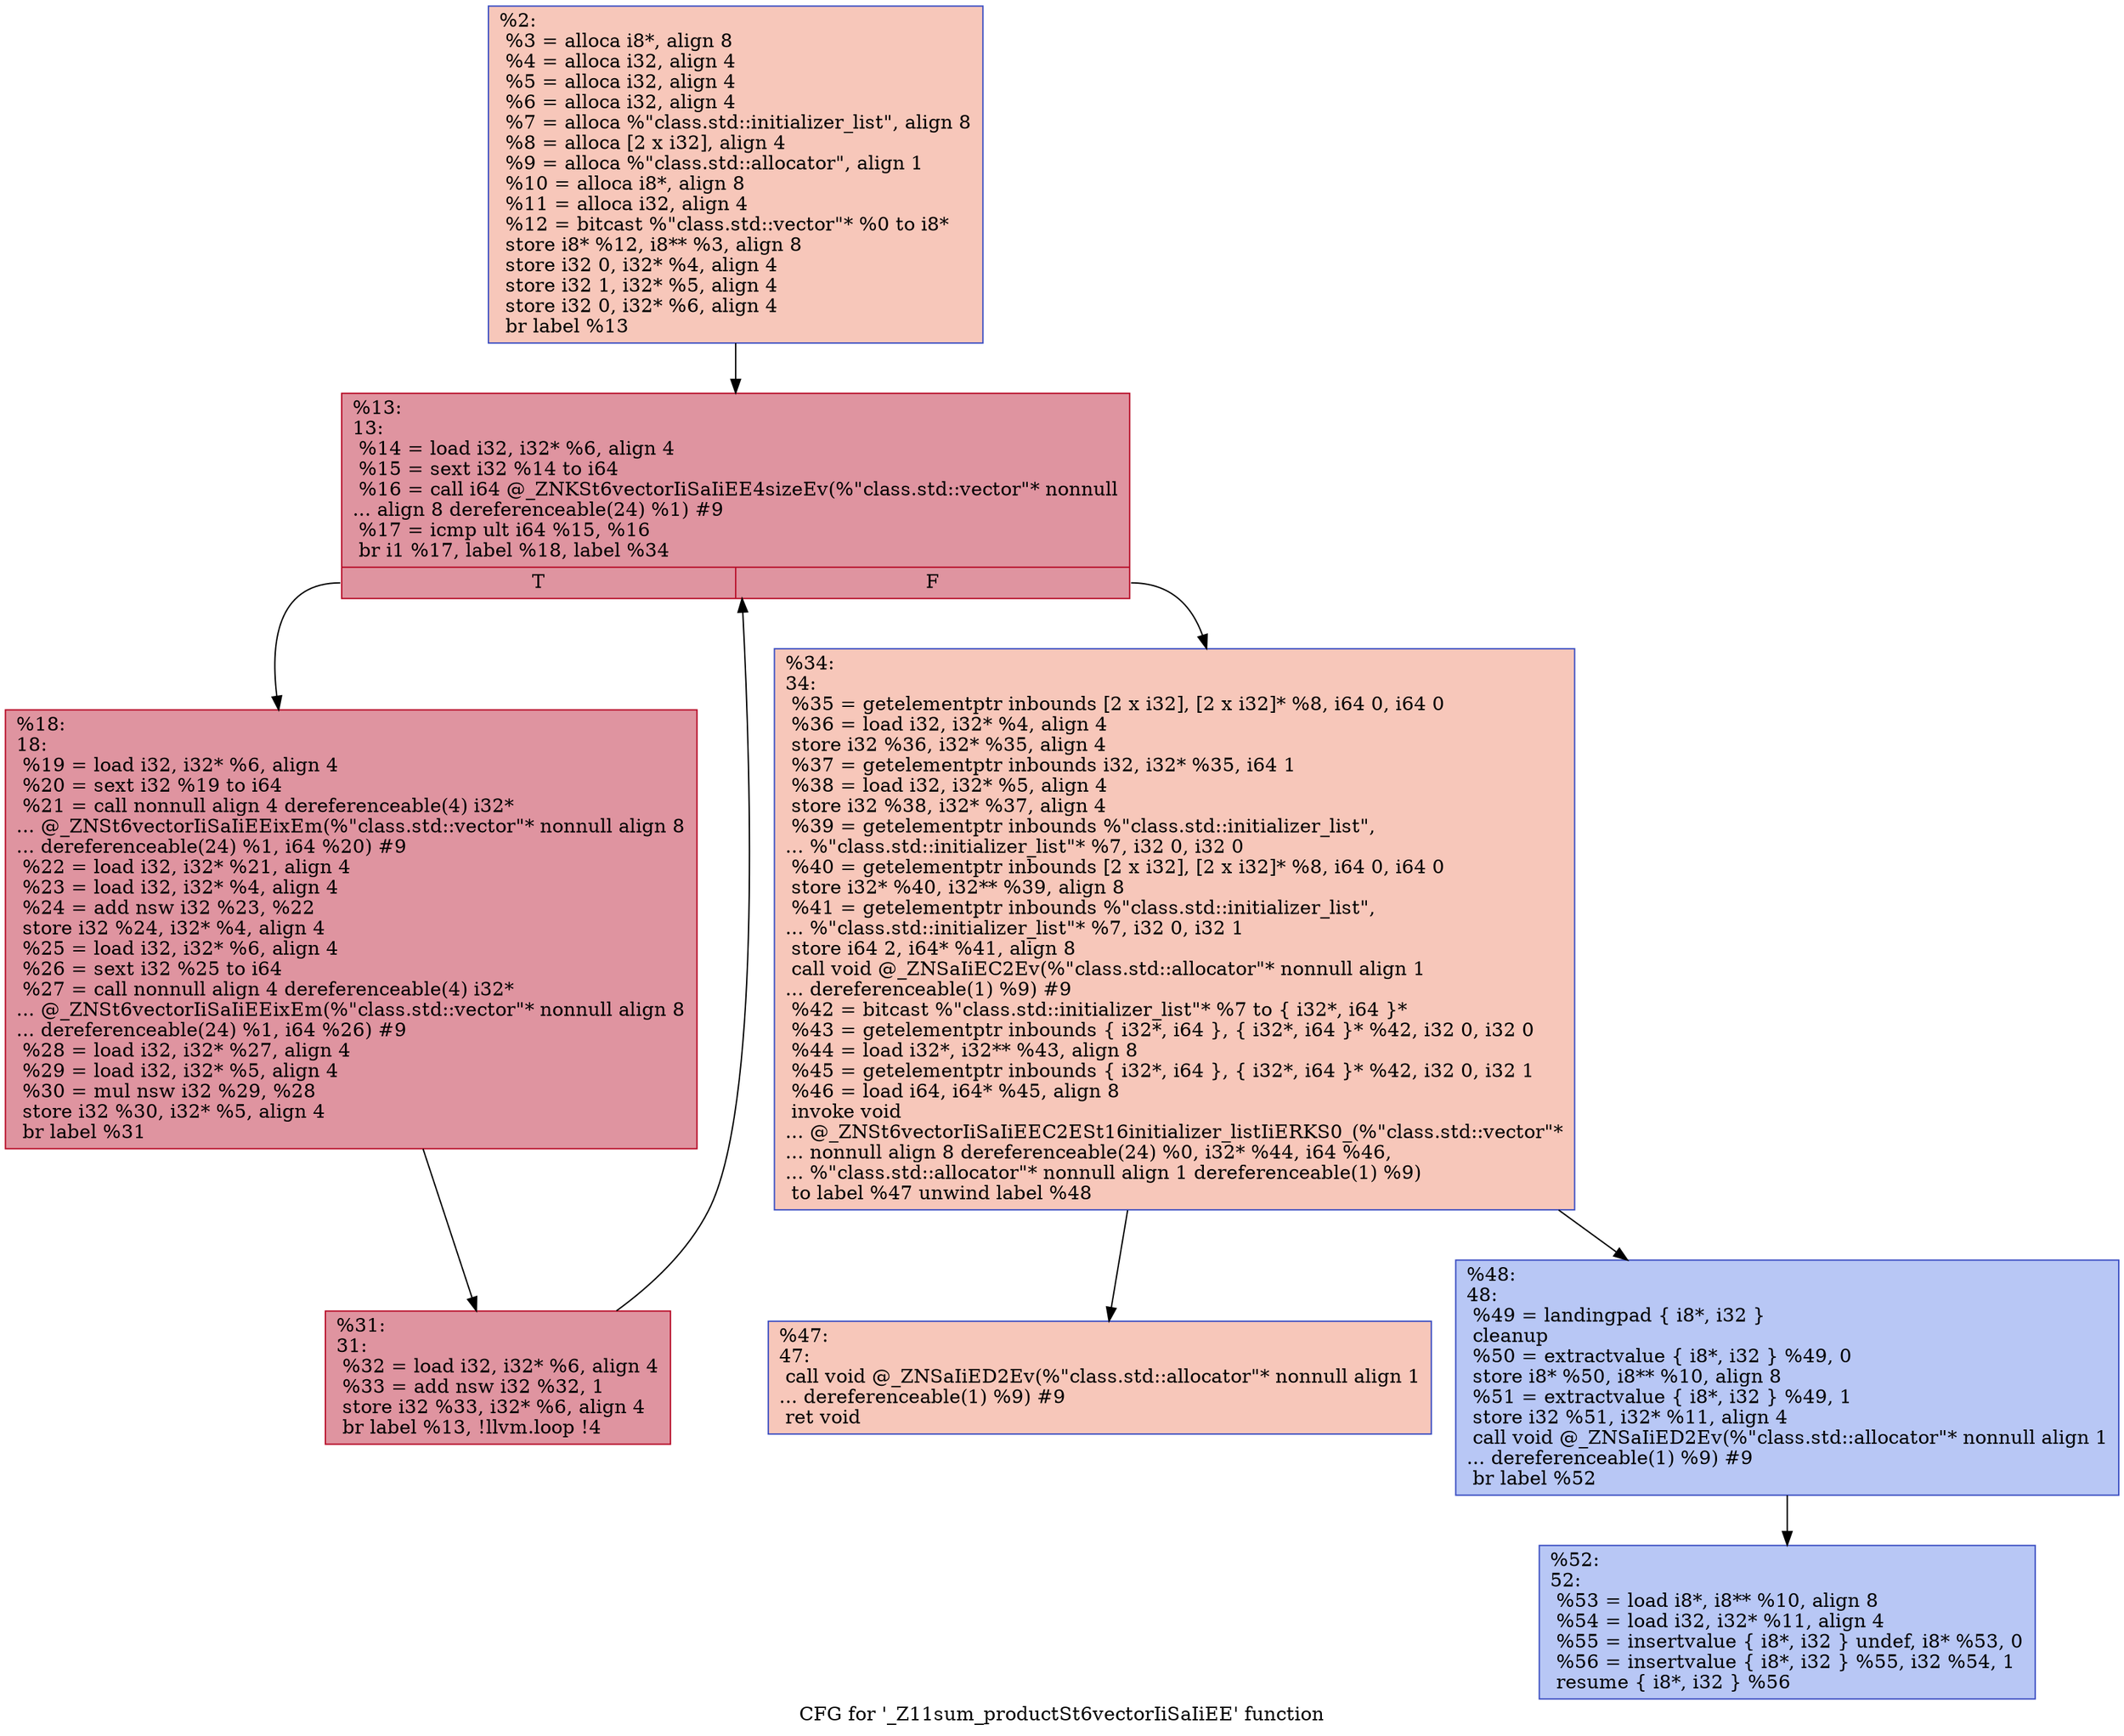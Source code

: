 digraph "CFG for '_Z11sum_productSt6vectorIiSaIiEE' function" {
	label="CFG for '_Z11sum_productSt6vectorIiSaIiEE' function";

	Node0x564eba2a5930 [shape=record,color="#3d50c3ff", style=filled, fillcolor="#ec7f6370",label="{%2:\l  %3 = alloca i8*, align 8\l  %4 = alloca i32, align 4\l  %5 = alloca i32, align 4\l  %6 = alloca i32, align 4\l  %7 = alloca %\"class.std::initializer_list\", align 8\l  %8 = alloca [2 x i32], align 4\l  %9 = alloca %\"class.std::allocator\", align 1\l  %10 = alloca i8*, align 8\l  %11 = alloca i32, align 4\l  %12 = bitcast %\"class.std::vector\"* %0 to i8*\l  store i8* %12, i8** %3, align 8\l  store i32 0, i32* %4, align 4\l  store i32 1, i32* %5, align 4\l  store i32 0, i32* %6, align 4\l  br label %13\l}"];
	Node0x564eba2a5930 -> Node0x564eba2a60e0;
	Node0x564eba2a60e0 [shape=record,color="#b70d28ff", style=filled, fillcolor="#b70d2870",label="{%13:\l13:                                               \l  %14 = load i32, i32* %6, align 4\l  %15 = sext i32 %14 to i64\l  %16 = call i64 @_ZNKSt6vectorIiSaIiEE4sizeEv(%\"class.std::vector\"* nonnull\l... align 8 dereferenceable(24) %1) #9\l  %17 = icmp ult i64 %15, %16\l  br i1 %17, label %18, label %34\l|{<s0>T|<s1>F}}"];
	Node0x564eba2a60e0:s0 -> Node0x564eba2a6b90;
	Node0x564eba2a60e0:s1 -> Node0x564eba2a6be0;
	Node0x564eba2a6b90 [shape=record,color="#b70d28ff", style=filled, fillcolor="#b70d2870",label="{%18:\l18:                                               \l  %19 = load i32, i32* %6, align 4\l  %20 = sext i32 %19 to i64\l  %21 = call nonnull align 4 dereferenceable(4) i32*\l... @_ZNSt6vectorIiSaIiEEixEm(%\"class.std::vector\"* nonnull align 8\l... dereferenceable(24) %1, i64 %20) #9\l  %22 = load i32, i32* %21, align 4\l  %23 = load i32, i32* %4, align 4\l  %24 = add nsw i32 %23, %22\l  store i32 %24, i32* %4, align 4\l  %25 = load i32, i32* %6, align 4\l  %26 = sext i32 %25 to i64\l  %27 = call nonnull align 4 dereferenceable(4) i32*\l... @_ZNSt6vectorIiSaIiEEixEm(%\"class.std::vector\"* nonnull align 8\l... dereferenceable(24) %1, i64 %26) #9\l  %28 = load i32, i32* %27, align 4\l  %29 = load i32, i32* %5, align 4\l  %30 = mul nsw i32 %29, %28\l  store i32 %30, i32* %5, align 4\l  br label %31\l}"];
	Node0x564eba2a6b90 -> Node0x564eba2a7730;
	Node0x564eba2a7730 [shape=record,color="#b70d28ff", style=filled, fillcolor="#b70d2870",label="{%31:\l31:                                               \l  %32 = load i32, i32* %6, align 4\l  %33 = add nsw i32 %32, 1\l  store i32 %33, i32* %6, align 4\l  br label %13, !llvm.loop !4\l}"];
	Node0x564eba2a7730 -> Node0x564eba2a60e0;
	Node0x564eba2a6be0 [shape=record,color="#3d50c3ff", style=filled, fillcolor="#ec7f6370",label="{%34:\l34:                                               \l  %35 = getelementptr inbounds [2 x i32], [2 x i32]* %8, i64 0, i64 0\l  %36 = load i32, i32* %4, align 4\l  store i32 %36, i32* %35, align 4\l  %37 = getelementptr inbounds i32, i32* %35, i64 1\l  %38 = load i32, i32* %5, align 4\l  store i32 %38, i32* %37, align 4\l  %39 = getelementptr inbounds %\"class.std::initializer_list\",\l... %\"class.std::initializer_list\"* %7, i32 0, i32 0\l  %40 = getelementptr inbounds [2 x i32], [2 x i32]* %8, i64 0, i64 0\l  store i32* %40, i32** %39, align 8\l  %41 = getelementptr inbounds %\"class.std::initializer_list\",\l... %\"class.std::initializer_list\"* %7, i32 0, i32 1\l  store i64 2, i64* %41, align 8\l  call void @_ZNSaIiEC2Ev(%\"class.std::allocator\"* nonnull align 1\l... dereferenceable(1) %9) #9\l  %42 = bitcast %\"class.std::initializer_list\"* %7 to \{ i32*, i64 \}*\l  %43 = getelementptr inbounds \{ i32*, i64 \}, \{ i32*, i64 \}* %42, i32 0, i32 0\l  %44 = load i32*, i32** %43, align 8\l  %45 = getelementptr inbounds \{ i32*, i64 \}, \{ i32*, i64 \}* %42, i32 0, i32 1\l  %46 = load i64, i64* %45, align 8\l  invoke void\l... @_ZNSt6vectorIiSaIiEEC2ESt16initializer_listIiERKS0_(%\"class.std::vector\"*\l... nonnull align 8 dereferenceable(24) %0, i32* %44, i64 %46,\l... %\"class.std::allocator\"* nonnull align 1 dereferenceable(1) %9)\l          to label %47 unwind label %48\l}"];
	Node0x564eba2a6be0 -> Node0x564eba2a9520;
	Node0x564eba2a6be0 -> Node0x564eba2a95b0;
	Node0x564eba2a9520 [shape=record,color="#3d50c3ff", style=filled, fillcolor="#ec7f6370",label="{%47:\l47:                                               \l  call void @_ZNSaIiED2Ev(%\"class.std::allocator\"* nonnull align 1\l... dereferenceable(1) %9) #9\l  ret void\l}"];
	Node0x564eba2a95b0 [shape=record,color="#3d50c3ff", style=filled, fillcolor="#5f7fe870",label="{%48:\l48:                                               \l  %49 = landingpad \{ i8*, i32 \}\l          cleanup\l  %50 = extractvalue \{ i8*, i32 \} %49, 0\l  store i8* %50, i8** %10, align 8\l  %51 = extractvalue \{ i8*, i32 \} %49, 1\l  store i32 %51, i32* %11, align 4\l  call void @_ZNSaIiED2Ev(%\"class.std::allocator\"* nonnull align 1\l... dereferenceable(1) %9) #9\l  br label %52\l}"];
	Node0x564eba2a95b0 -> Node0x564eba2a9f70;
	Node0x564eba2a9f70 [shape=record,color="#3d50c3ff", style=filled, fillcolor="#5f7fe870",label="{%52:\l52:                                               \l  %53 = load i8*, i8** %10, align 8\l  %54 = load i32, i32* %11, align 4\l  %55 = insertvalue \{ i8*, i32 \} undef, i8* %53, 0\l  %56 = insertvalue \{ i8*, i32 \} %55, i32 %54, 1\l  resume \{ i8*, i32 \} %56\l}"];
}
